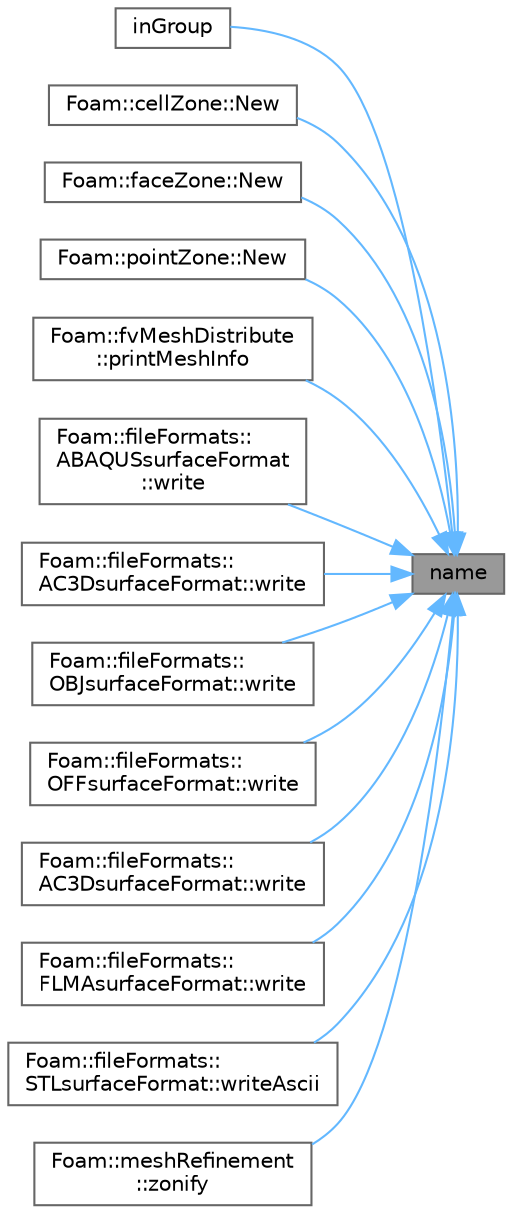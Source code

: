 digraph "name"
{
 // LATEX_PDF_SIZE
  bgcolor="transparent";
  edge [fontname=Helvetica,fontsize=10,labelfontname=Helvetica,labelfontsize=10];
  node [fontname=Helvetica,fontsize=10,shape=box,height=0.2,width=0.4];
  rankdir="RL";
  Node1 [id="Node000001",label="name",height=0.2,width=0.4,color="gray40", fillcolor="grey60", style="filled", fontcolor="black",tooltip=" "];
  Node1 -> Node2 [id="edge1_Node000001_Node000002",dir="back",color="steelblue1",style="solid",tooltip=" "];
  Node2 [id="Node000002",label="inGroup",height=0.2,width=0.4,color="grey40", fillcolor="white", style="filled",URL="$classFoam_1_1zoneIdentifier.html#a6fa763f8b722d2bfcb05ddb87f9f2340",tooltip=" "];
  Node1 -> Node3 [id="edge2_Node000001_Node000003",dir="back",color="steelblue1",style="solid",tooltip=" "];
  Node3 [id="Node000003",label="Foam::cellZone::New",height=0.2,width=0.4,color="grey40", fillcolor="white", style="filled",URL="$classFoam_1_1cellZone.html#a37e7ee593229a882f79db6740f2525db",tooltip=" "];
  Node1 -> Node4 [id="edge3_Node000001_Node000004",dir="back",color="steelblue1",style="solid",tooltip=" "];
  Node4 [id="Node000004",label="Foam::faceZone::New",height=0.2,width=0.4,color="grey40", fillcolor="white", style="filled",URL="$classFoam_1_1faceZone.html#ab237cbe0cdd683f5cdc271158c396bf8",tooltip=" "];
  Node1 -> Node5 [id="edge4_Node000001_Node000005",dir="back",color="steelblue1",style="solid",tooltip=" "];
  Node5 [id="Node000005",label="Foam::pointZone::New",height=0.2,width=0.4,color="grey40", fillcolor="white", style="filled",URL="$classFoam_1_1pointZone.html#ab42727ee5f7d8deef678f0b4784f74ba",tooltip=" "];
  Node1 -> Node6 [id="edge5_Node000001_Node000006",dir="back",color="steelblue1",style="solid",tooltip=" "];
  Node6 [id="Node000006",label="Foam::fvMeshDistribute\l::printMeshInfo",height=0.2,width=0.4,color="grey40", fillcolor="white", style="filled",URL="$classFoam_1_1fvMeshDistribute.html#a8a0700fdb9e32ce9809a663ad13ab01b",tooltip=" "];
  Node1 -> Node7 [id="edge6_Node000001_Node000007",dir="back",color="steelblue1",style="solid",tooltip=" "];
  Node7 [id="Node000007",label="Foam::fileFormats::\lABAQUSsurfaceFormat\l::write",height=0.2,width=0.4,color="grey40", fillcolor="white", style="filled",URL="$classFoam_1_1fileFormats_1_1ABAQUSsurfaceFormat.html#a7b07cfab0450e0f30dead98a84136523",tooltip=" "];
  Node1 -> Node8 [id="edge7_Node000001_Node000008",dir="back",color="steelblue1",style="solid",tooltip=" "];
  Node8 [id="Node000008",label="Foam::fileFormats::\lAC3DsurfaceFormat::write",height=0.2,width=0.4,color="grey40", fillcolor="white", style="filled",URL="$classFoam_1_1fileFormats_1_1AC3DsurfaceFormat.html#a7b07cfab0450e0f30dead98a84136523",tooltip=" "];
  Node1 -> Node9 [id="edge8_Node000001_Node000009",dir="back",color="steelblue1",style="solid",tooltip=" "];
  Node9 [id="Node000009",label="Foam::fileFormats::\lOBJsurfaceFormat::write",height=0.2,width=0.4,color="grey40", fillcolor="white", style="filled",URL="$classFoam_1_1fileFormats_1_1OBJsurfaceFormat.html#a7b07cfab0450e0f30dead98a84136523",tooltip=" "];
  Node1 -> Node10 [id="edge9_Node000001_Node000010",dir="back",color="steelblue1",style="solid",tooltip=" "];
  Node10 [id="Node000010",label="Foam::fileFormats::\lOFFsurfaceFormat::write",height=0.2,width=0.4,color="grey40", fillcolor="white", style="filled",URL="$classFoam_1_1fileFormats_1_1OFFsurfaceFormat.html#a7b07cfab0450e0f30dead98a84136523",tooltip=" "];
  Node1 -> Node11 [id="edge10_Node000001_Node000011",dir="back",color="steelblue1",style="solid",tooltip=" "];
  Node11 [id="Node000011",label="Foam::fileFormats::\lAC3DsurfaceFormat::write",height=0.2,width=0.4,color="grey40", fillcolor="white", style="filled",URL="$classFoam_1_1fileFormats_1_1AC3DsurfaceFormat.html#a99318cbb253cc9898cf60020f443ac51",tooltip=" "];
  Node1 -> Node12 [id="edge11_Node000001_Node000012",dir="back",color="steelblue1",style="solid",tooltip=" "];
  Node12 [id="Node000012",label="Foam::fileFormats::\lFLMAsurfaceFormat::write",height=0.2,width=0.4,color="grey40", fillcolor="white", style="filled",URL="$classFoam_1_1fileFormats_1_1FLMAsurfaceFormat.html#a1a932551a9e338e5311fa2789259d8d0",tooltip=" "];
  Node1 -> Node13 [id="edge12_Node000001_Node000013",dir="back",color="steelblue1",style="solid",tooltip=" "];
  Node13 [id="Node000013",label="Foam::fileFormats::\lSTLsurfaceFormat::writeAscii",height=0.2,width=0.4,color="grey40", fillcolor="white", style="filled",URL="$classFoam_1_1fileFormats_1_1STLsurfaceFormat.html#a23742144103b5b66259588a90a7942f6",tooltip=" "];
  Node1 -> Node14 [id="edge13_Node000001_Node000014",dir="back",color="steelblue1",style="solid",tooltip=" "];
  Node14 [id="Node000014",label="Foam::meshRefinement\l::zonify",height=0.2,width=0.4,color="grey40", fillcolor="white", style="filled",URL="$classFoam_1_1meshRefinement.html#af9337a8c0640eb31bb70bc0e7efd54f6",tooltip=" "];
}

